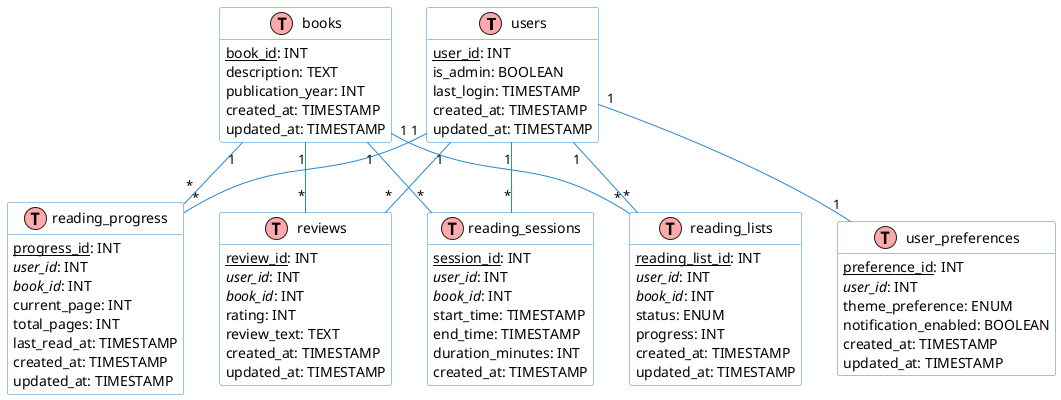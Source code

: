 @startuml BookHub ERD

!define table(x) class x << (T,#FFAAAA) >>
!define primary_key(x) <u>x</u>
!define foreign_key(x) <i>x</i>

hide methods
hide stereotypes

skinparam class {
    BackgroundColor White
    ArrowColor #2688d4
    BorderColor #2688d4
}

table(users) {
    primary_key(user_id): INT
    username: VARCHAR(50)
    email: VARCHAR(100)
    password_hash: VARCHAR(255)
    full_name: VARCHAR(100)
    is_admin: BOOLEAN
    last_login: TIMESTAMP
    created_at: TIMESTAMP
    updated_at: TIMESTAMP
}

table(books) {
    primary_key(book_id): INT
    title: VARCHAR(255)
    author: VARCHAR(100)
    description: TEXT
    genre: VARCHAR(50)
    publication_year: INT
    cover_image: VARCHAR(255)
    file_path: VARCHAR(255)
    created_at: TIMESTAMP
    updated_at: TIMESTAMP
}

table(reading_lists) {
    primary_key(reading_list_id): INT
    foreign_key(user_id): INT
    foreign_key(book_id): INT
    status: ENUM
    progress: INT
    created_at: TIMESTAMP
    updated_at: TIMESTAMP
}

table(reading_progress) {
    primary_key(progress_id): INT
    foreign_key(user_id): INT
    foreign_key(book_id): INT
    current_page: INT
    total_pages: INT
    last_read_at: TIMESTAMP
    created_at: TIMESTAMP
    updated_at: TIMESTAMP
}

table(reviews) {
    primary_key(review_id): INT
    foreign_key(user_id): INT
    foreign_key(book_id): INT
    rating: INT
    review_text: TEXT
    created_at: TIMESTAMP
    updated_at: TIMESTAMP
}

table(user_preferences) {
    primary_key(preference_id): INT
    foreign_key(user_id): INT
    theme_preference: ENUM
    font_size: VARCHAR(20)
    notification_enabled: BOOLEAN
    created_at: TIMESTAMP
    updated_at: TIMESTAMP
}

table(reading_sessions) {
    primary_key(session_id): INT
    foreign_key(user_id): INT
    foreign_key(book_id): INT
    start_time: TIMESTAMP
    end_time: TIMESTAMP
    duration_minutes: INT
    created_at: TIMESTAMP
}

' Relationships
users "1" -- "*" reading_lists
users "1" -- "*" reading_progress
users "1" -- "*" reviews
users "1" -- "1" user_preferences
users "1" -- "*" reading_sessions

books "1" -- "*" reading_lists
books "1" -- "*" reading_progress
books "1" -- "*" reviews
books "1" -- "*" reading_sessions

@enduml 